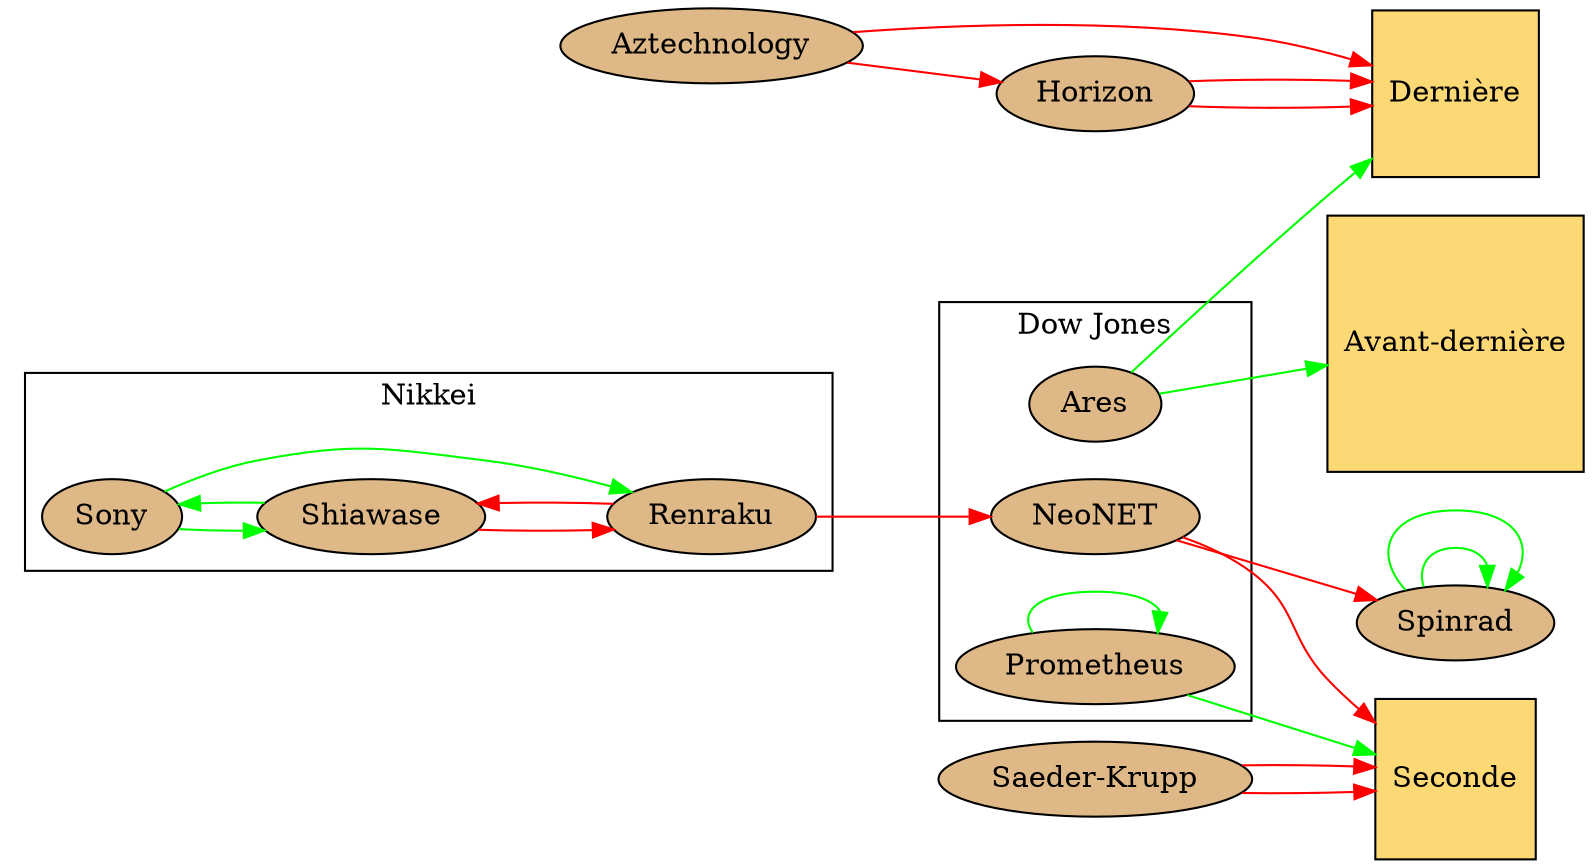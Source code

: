 # dot -T svg datas/graphviz/first.dot > website/static/graphviz/first.svg
digraph g{
	graph [
			rankdir = "LR"
			bgcolor=transparent
	];

	aztechnology [shape=ellipse, fillcolor="burlywood", style="filled", label="Aztechnology"];
	horizon [shape=ellipse, fillcolor="burlywood", style="filled", label="Horizon"];
	spinrad [shape=ellipse, fillcolor="burlywood", style="filled", label="Spinrad"];
	saederkrupp [shape=ellipse, fillcolor="burlywood", style="filled", label="Saeder-Krupp"];
	second [shape=square, fillcolor="#FCD975", style="filled", label="Seconde"];
	avantdernier [shape=square, fillcolor="#FCD975", style="filled", label="Avant-dernière"];
  dernier [shape=square, fillcolor="#FCD975", style="filled", label="Dernière"];

	subgraph cluster_nikkei {
		label = "Nikkei";
		sony [shape=ellipse, fillcolor="burlywood", style="filled", label="Sony"];
		shiawase [shape=ellipse, fillcolor="burlywood",style="filled", label="Shiawase"];
		renraku [shape=ellipse, fillcolor="burlywood", style="filled", label="Renraku"];
	}

	subgraph cluster_dowjones {
		label = "Dow Jones";
		ares [shape=ellipse, fillcolor="burlywood", style="filled", label="Ares"];
		neonet [shape=ellipse, fillcolor="burlywood", style="filled", label="NeoNET"];
		prometheus [shape=ellipse, fillcolor="burlywood", style="filled", label="Prometheus"];
	}

	ares -> avantdernier [color="green"];
	ares -> dernier [color="green"];

	aztechnology -> horizon [color="red"];
	aztechnology -> dernier [color="red"];

	horizon-> dernier [color="red"];
	horizon-> dernier [color="red"];

	neonet -> spinrad [color="red"];
	neonet -> second [color="red"];

	prometheus -> prometheus [color="green"];
	prometheus -> second [color="green"];

	renraku -> neonet [color="red"];
	renraku -> shiawase [color="red"];

	saederkrupp -> second [color="red"];
	saederkrupp -> second [color="red"];

	shiawase -> renraku [color="red"];
	shiawase -> sony [color="green"];

	sony -> renraku [color="green"];
	sony -> shiawase [color="green"];

	spinrad -> spinrad [color="green"];
	spinrad -> spinrad [color="green"];
}
